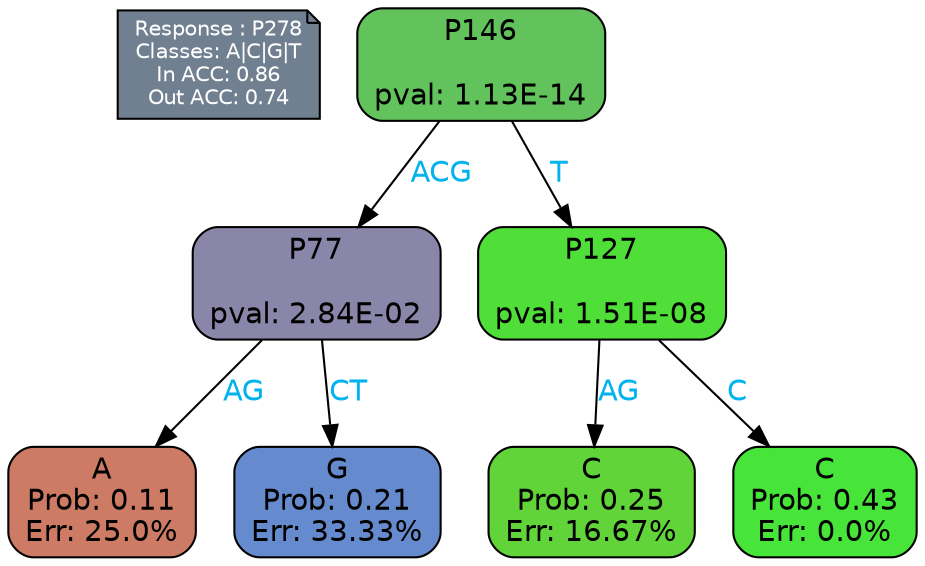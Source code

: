 digraph Tree {
node [shape=box, style="filled, rounded", color="black", fontname=helvetica] ;
graph [ranksep=equally, splines=polylines, bgcolor=transparent, dpi=600] ;
edge [fontname=helvetica] ;
LEGEND [label="Response : P278
Classes: A|C|G|T
In ACC: 0.86
Out ACC: 0.74
",shape=note,align=left,style=filled,fillcolor="slategray",fontcolor="white",fontsize=10];1 [label="P146

pval: 1.13E-14", fillcolor="#62c25c"] ;
2 [label="P77

pval: 2.84E-02", fillcolor="#8986a9"] ;
3 [label="A
Prob: 0.11
Err: 25.0%", fillcolor="#cd7b64"] ;
4 [label="G
Prob: 0.21
Err: 33.33%", fillcolor="#658bce"] ;
5 [label="P127

pval: 1.51E-08", fillcolor="#50de39"] ;
6 [label="C
Prob: 0.25
Err: 16.67%", fillcolor="#61d439"] ;
7 [label="C
Prob: 0.43
Err: 0.0%", fillcolor="#47e539"] ;
1 -> 2 [label="ACG",fontcolor=deepskyblue2] ;
1 -> 5 [label="T",fontcolor=deepskyblue2] ;
2 -> 3 [label="AG",fontcolor=deepskyblue2] ;
2 -> 4 [label="CT",fontcolor=deepskyblue2] ;
5 -> 6 [label="AG",fontcolor=deepskyblue2] ;
5 -> 7 [label="C",fontcolor=deepskyblue2] ;
{rank = same; 3;4;6;7;}{rank = same; LEGEND;1;}}